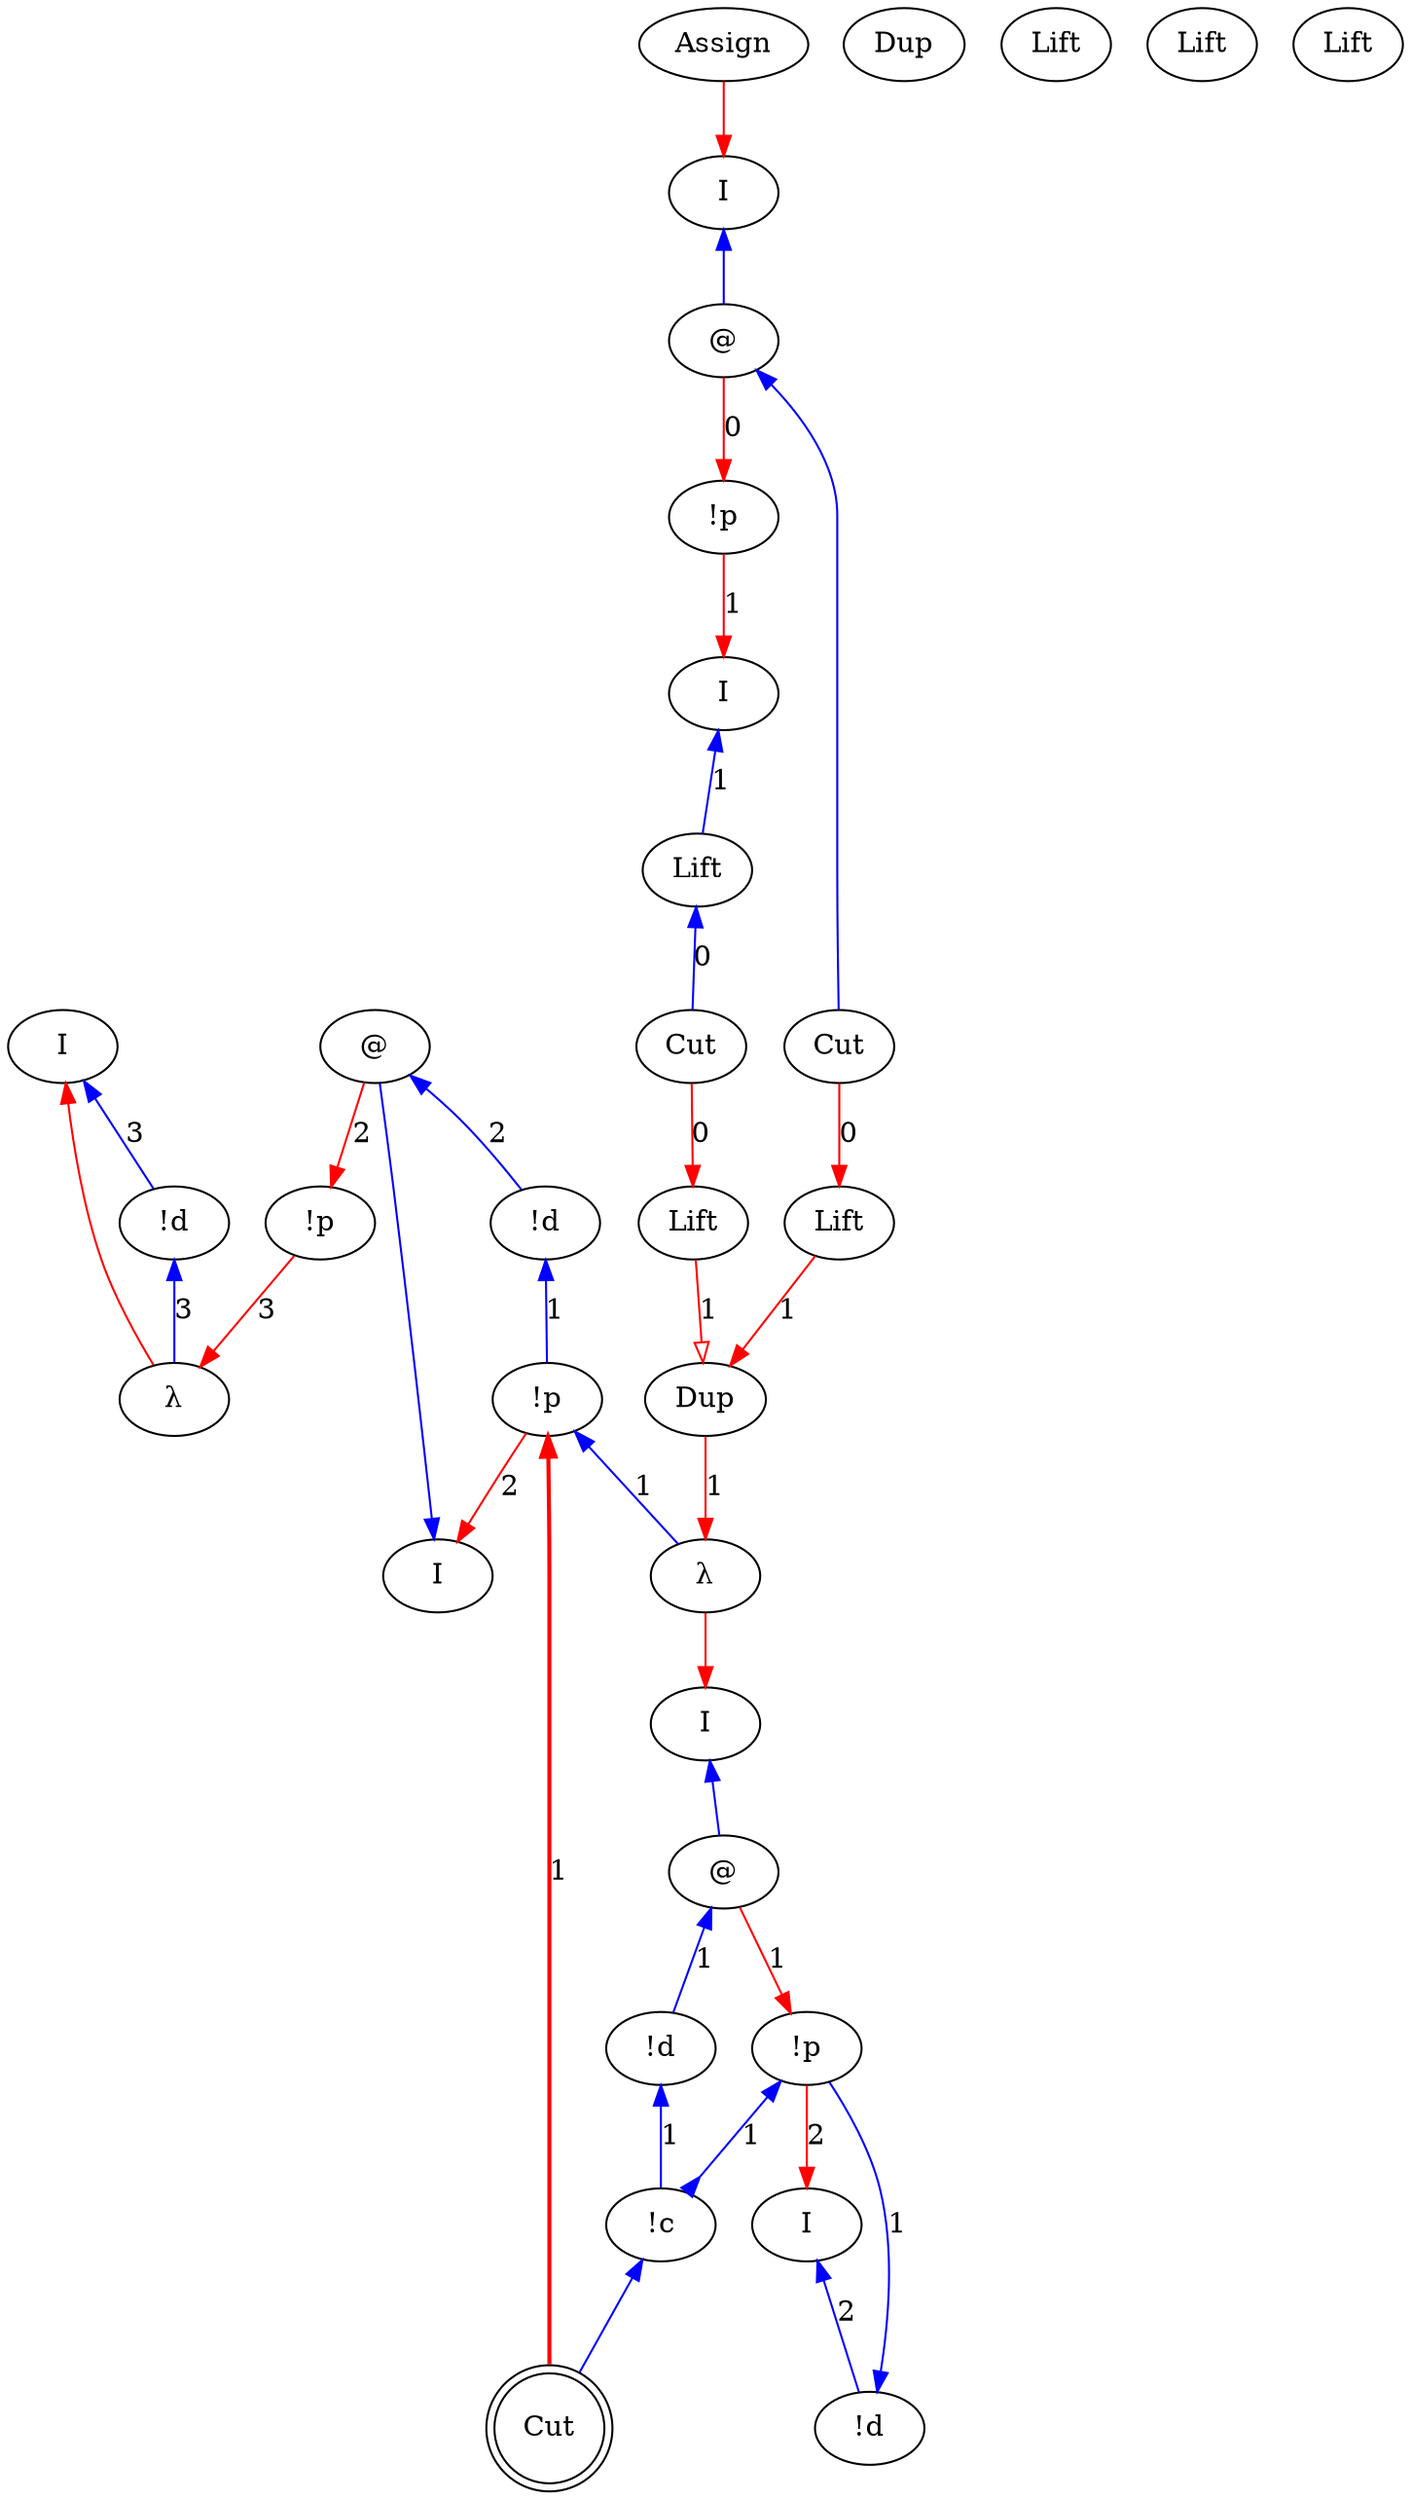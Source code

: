 digraph {
rankdir="TB"
"I0" [label="I"]
"!d1" [label="!d"]
"λ2" [label="λ"]
"!p3" [label="!p"]
"I4" [label="I"]
"@5" [label="@"]
"!d6" [label="!d"]
"!p7" [label="!p"]
"I8" [label="I"]
"!d9" [label="!d"]
"!p10" [label="!p"]
"I11" [label="I"]
"@12" [label="@"]
"!d13" [label="!d"]
"!c14" [label="!c"]
"λ15" [label="λ"]
"I16" [label="I"]
"I17" [label="I"]
"@18" [label="@"]
"Assign19" [label="Assign"]
"Dup20" [label="Dup"]
"Dup21" [label="Dup"]
"Cut22" [label="Cut"]
"Lift23" [label="Lift"]
"Lift24" [label="Lift"]
"!p25" [label="!p"]
"Cut26" [label="Cut"]
"Lift27" [label="Lift"]
"Lift28" [label="Lift"]
"Lift29" [label="Lift"]
"Lift30" [label="Lift"]
"Cut31" [label="Cut",shape=doublecircle]
"!p7" -> "λ15"[color=blue,weight=1,tooltip="h34",label="1",arrowtail=normal,arrowhead=none,dir=both]
"!d6" -> "!p7"[color=blue,weight=1,tooltip="hf65",label="1",arrowtail=normal,arrowhead=none,dir=both]
"!d1" -> "λ2"[color=blue,weight=1,tooltip="i81",label="3",arrowtail=normal,arrowhead=none,dir=both]
"I0" -> "!d1"[color=blue,weight=1,tooltip="iret84",label="3",arrowtail=normal,arrowhead=none,dir=both]
"I17" -> "@18"[color=blue,weight=1,tooltip="lret19",arrowtail=normal,arrowhead=none,dir=both]
"I11" -> "@12"[color=blue,weight=1,tooltip="lret53",arrowtail=normal,arrowhead=none,dir=both]
"I4" -> "@5"[color=blue,weight=1,tooltip="lret75",arrowtail=normal,arrowhead=none,dir=both]
"@18" -> "Cut22"[color=blue,weight=1,tooltip="lval14",arrowtail=normal,arrowhead=none,dir=both]
"@12" -> "!d13"[color=blue,weight=1,tooltip="lval48",label="1",arrowtail=normal,arrowhead=none,dir=both]
"@5" -> "!d6"[color=blue,weight=1,tooltip="lval70",label="2",arrowtail=normal,arrowhead=none,dir=both]
"@18" -> "!p25"[color=red,weight=2,tooltip="newrret18",label="0",arrowhead=normal,arrowtail=none,dir=both]
"@12" -> "!p10"[color=red,weight=2,tooltip="newrret52",label="1",arrowhead=normal,arrowtail=none,dir=both]
"Cut31" -> "!p7"[color=red,weight=2,tooltip="newrret61",label="1",arrowhead=normal,arrowtail=none,penwidth=2,dir=both]
"@5" -> "!p3"[color=red,weight=2,tooltip="newrret74",label="2",arrowhead=normal,arrowtail=none,dir=both]
"!p25" -> "I16"[color=red,weight=2,tooltip="newrretf23",label="1",arrowhead=normal,arrowtail=none,dir=both]
"Dup21" -> "λ15"[color=red,weight=2,tooltip="newrretf31",label="1",arrowhead=normal,arrowtail=none,dir=both]
"!p10" -> "I8"[color=red,weight=2,tooltip="newrretf57",label="2",arrowhead=normal,arrowtail=none,dir=both]
"!p7" -> "I4"[color=red,weight=2,tooltip="newrretf66",label="2",arrowhead=normal,arrowtail=none,dir=both]
"!p3" -> "λ2"[color=red,weight=2,tooltip="newrretf78",label="3",arrowhead=normal,arrowtail=none,dir=both]
"Lift24" -> "Dup21"[color=red,weight=2,tooltip="newrretf87",label="1",arrowhead=normal,arrowtail=none,dir=both]
"Lift30" -> "Dup21"[color=red,weight=2,tooltip="newrretf91",label="1",arrowhead=onormal,arrowtail=none,dir=both]
"λ15" -> "I11"[color=red,weight=2,tooltip="ret42",arrowhead=normal,arrowtail=none,dir=both]
"Assign19" -> "I17"[color=red,weight=2,tooltip="ret8",arrowhead=normal,arrowtail=none,dir=both]
"λ2" -> "I0"[color=red,weight=2,tooltip="ret82",arrowhead=normal,arrowtail=none,dir=both]
"Lift29" -> "Cut26"[color=blue,weight=1,tooltip="seqDE104",label="0",arrowtail=normal,arrowhead=none,dir=both]
"Cut26" -> "Lift30"[color=red,weight=2,tooltip="seqDM102",label="0",arrowhead=normal,arrowtail=none,dir=both]
"Cut22" -> "Lift24"[color=red,weight=2,tooltip="seqDM96",label="0",arrowhead=normal,arrowtail=none,dir=both]
"I16" -> "Lift29"[color=blue,weight=1,tooltip="xret26",label="1",arrowtail=normal,arrowhead=none,dir=both]
"!c14" -> "Cut31"[color=blue,weight=1,tooltip="y41",arrowtail=normal,arrowhead=none,dir=both]
"!d13" -> "!c14"[color=blue,weight=1,tooltip="yA43",label="1",arrowtail=normal,arrowhead=none,dir=both]
"!p10" -> "!c14"[color=blue,weight=1,tooltip="yB44",label="1",arrowtail=normal,arrowhead=inv,dir=both]
"!d9" -> "!p10"[color=blue,weight=1,tooltip="yBf56",label="1",arrowtail=normal,arrowhead=none,dir=both]
"I8" -> "!d9"[color=blue,weight=1,tooltip="yret60",label="2",arrowtail=normal,arrowhead=none,dir=both]
}
